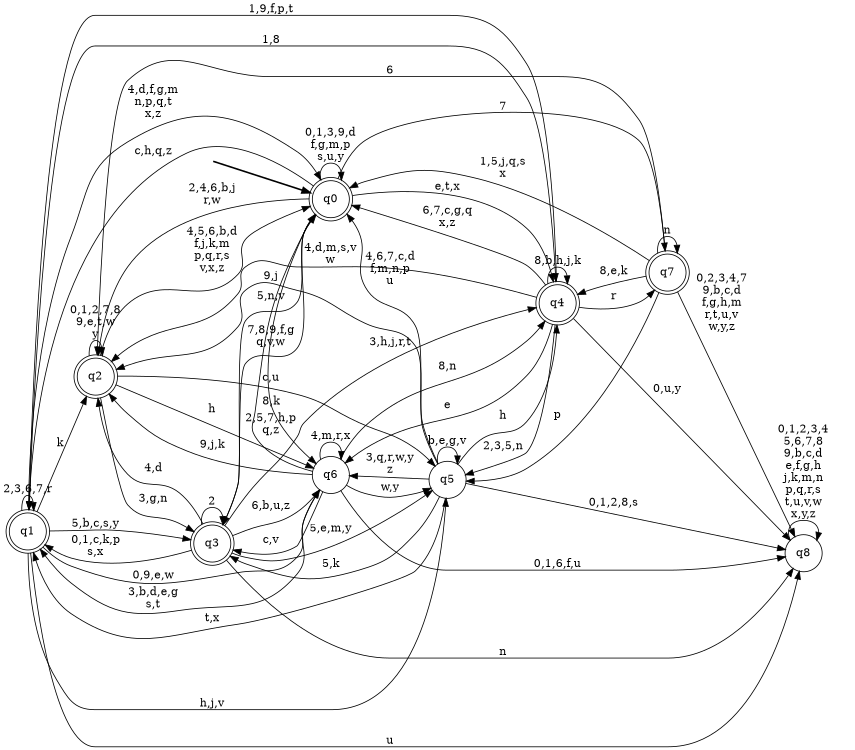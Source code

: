 digraph BlueStar {
__start0 [style = invis, shape = none, label = "", width = 0, height = 0];

rankdir=LR;
size="8,5";

s0 [style="rounded,filled", color="black", fillcolor="white" shape="doublecircle", label="q0"];
s1 [style="rounded,filled", color="black", fillcolor="white" shape="doublecircle", label="q1"];
s2 [style="rounded,filled", color="black", fillcolor="white" shape="doublecircle", label="q2"];
s3 [style="rounded,filled", color="black", fillcolor="white" shape="doublecircle", label="q3"];
s4 [style="rounded,filled", color="black", fillcolor="white" shape="doublecircle", label="q4"];
s5 [style="filled", color="black", fillcolor="white" shape="circle", label="q5"];
s6 [style="filled", color="black", fillcolor="white" shape="circle", label="q6"];
s7 [style="rounded,filled", color="black", fillcolor="white" shape="doublecircle", label="q7"];
s8 [style="filled", color="black", fillcolor="white" shape="circle", label="q8"];
subgraph cluster_main { 
	graph [pad=".75", ranksep="0.15", nodesep="0.15"];
	 style=invis; 
	__start0 -> s0 [penwidth=2];
}
s0 -> s0 [label="0,1,3,9,d\nf,g,m,p\ns,u,y"];
s0 -> s1 [label="c,h,q,z"];
s0 -> s2 [label="2,4,6,b,j\nr,w"];
s0 -> s3 [label="5,n,v"];
s0 -> s4 [label="e,t,x"];
s0 -> s6 [label="8,k"];
s0 -> s7 [label="7"];
s1 -> s0 [label="4,d,f,g,m\nn,p,q,t\nx,z"];
s1 -> s1 [label="2,3,6,7,r"];
s1 -> s2 [label="k"];
s1 -> s3 [label="5,b,c,s,y"];
s1 -> s4 [label="1,8"];
s1 -> s5 [label="h,j,v"];
s1 -> s6 [label="0,9,e,w"];
s1 -> s8 [label="u"];
s2 -> s0 [label="4,5,6,b,d\nf,j,k,m\np,q,r,s\nv,x,z"];
s2 -> s2 [label="0,1,2,7,8\n9,e,t,w\ny"];
s2 -> s3 [label="3,g,n"];
s2 -> s5 [label="c,u"];
s2 -> s6 [label="h"];
s3 -> s0 [label="7,8,9,f,g\nq,v,w"];
s3 -> s1 [label="0,1,c,k,p\ns,x"];
s3 -> s2 [label="4,d"];
s3 -> s3 [label="2"];
s3 -> s4 [label="3,h,j,r,t"];
s3 -> s5 [label="5,e,m,y"];
s3 -> s6 [label="6,b,u,z"];
s3 -> s8 [label="n"];
s4 -> s0 [label="6,7,c,g,q\nx,z"];
s4 -> s1 [label="1,9,f,p,t"];
s4 -> s2 [label="4,d,m,s,v\nw"];
s4 -> s4 [label="8,b,h,j,k"];
s4 -> s5 [label="2,3,5,n"];
s4 -> s6 [label="e"];
s4 -> s7 [label="r"];
s4 -> s8 [label="0,u,y"];
s5 -> s0 [label="4,6,7,c,d\nf,m,n,p\nu"];
s5 -> s1 [label="t,x"];
s5 -> s2 [label="9,j"];
s5 -> s3 [label="5,k"];
s5 -> s4 [label="h"];
s5 -> s5 [label="b,e,g,v"];
s5 -> s6 [label="3,q,r,w,y\nz"];
s5 -> s8 [label="0,1,2,8,s"];
s6 -> s0 [label="2,5,7,h,p\nq,z"];
s6 -> s1 [label="3,b,d,e,g\ns,t"];
s6 -> s2 [label="9,j,k"];
s6 -> s3 [label="c,v"];
s6 -> s4 [label="8,n"];
s6 -> s5 [label="w,y"];
s6 -> s6 [label="4,m,r,x"];
s6 -> s8 [label="0,1,6,f,u"];
s7 -> s0 [label="1,5,j,q,s\nx"];
s7 -> s2 [label="6"];
s7 -> s4 [label="8,e,k"];
s7 -> s5 [label="p"];
s7 -> s7 [label="n"];
s7 -> s8 [label="0,2,3,4,7\n9,b,c,d\nf,g,h,m\nr,t,u,v\nw,y,z"];
s8 -> s8 [label="0,1,2,3,4\n5,6,7,8\n9,b,c,d\ne,f,g,h\nj,k,m,n\np,q,r,s\nt,u,v,w\nx,y,z"];

}